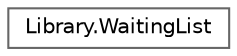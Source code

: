 digraph "Graphical Class Hierarchy"
{
 // INTERACTIVE_SVG=YES
 // LATEX_PDF_SIZE
  bgcolor="transparent";
  edge [fontname=Helvetica,fontsize=10,labelfontname=Helvetica,labelfontsize=10];
  node [fontname=Helvetica,fontsize=10,shape=box,height=0.2,width=0.4];
  rankdir="LR";
  Node0 [id="Node000000",label="Library.WaitingList",height=0.2,width=0.4,color="grey40", fillcolor="white", style="filled",URL="$classLibrary_1_1WaitingList.html",tooltip="Esta clase representa la lista de espera."];
}
